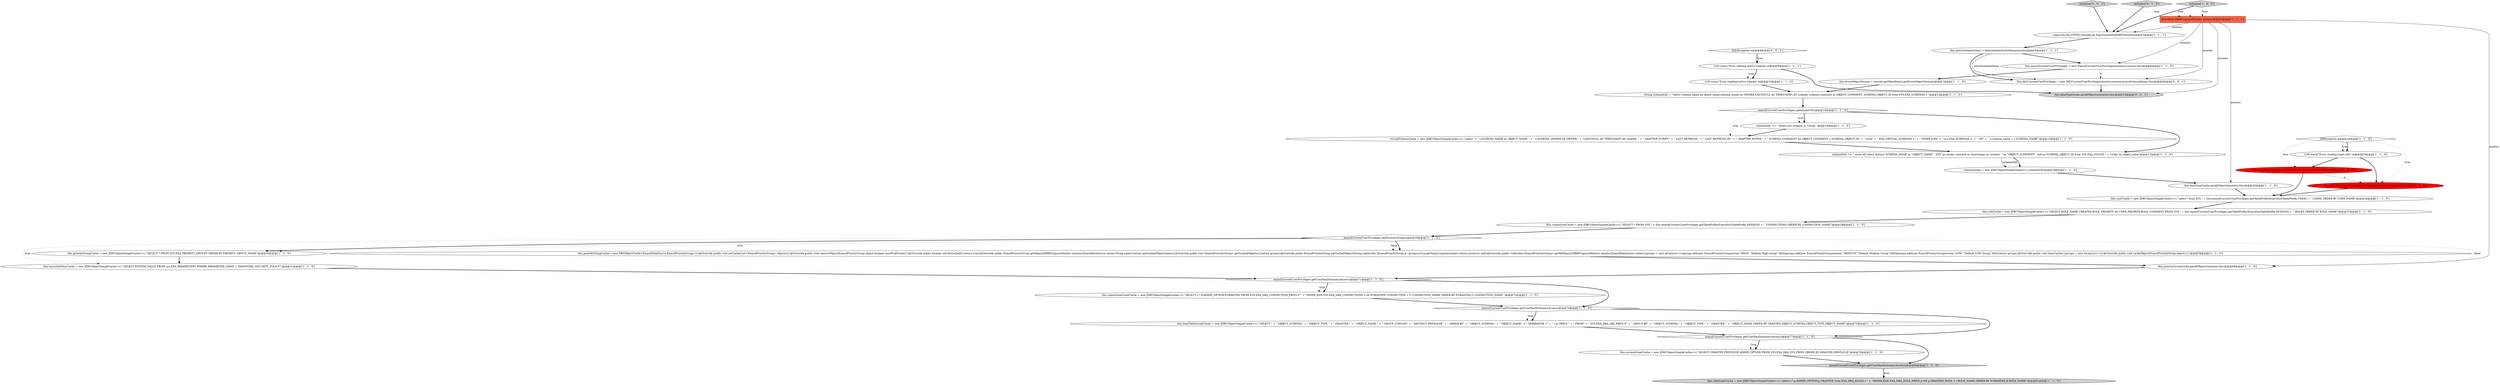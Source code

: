 digraph {
8 [style = filled, label = "schemaSQL += \" where not schema_is_virtual \"@@@14@@@['1', '1', '0']", fillcolor = white, shape = ellipse image = "AAA0AAABBB1BBB"];
28 [style = filled, label = "LOG.warn(\"Error reading types info\",e)@@@23@@@['1', '1', '0']", fillcolor = white, shape = ellipse image = "AAA0AAABBB1BBB"];
30 [style = filled, label = "schemaCache = new JDBCObjectSimpleCache<>(,schemaSQL)@@@18@@@['1', '1', '0']", fillcolor = white, shape = ellipse image = "AAA0AAABBB1BBB"];
9 [style = filled, label = "exasolCurrentUserPrivileges.getUserHasDictionaryAccess()@@@80@@@['1', '1', '0']", fillcolor = lightgray, shape = diamond image = "AAA0AAABBB1BBB"];
5 [style = filled, label = "this.activeSchemaName = determineActiveSchema(session)@@@5@@@['1', '1', '1']", fillcolor = white, shape = ellipse image = "AAA0AAABBB1BBB"];
18 [style = filled, label = "this.systemGrantCache = new JDBCObjectSimpleCache<>(,\"SELECT GRANTEE,PRIVILEGE,ADMIN_OPTION FROM SYS.EXA_DBA_SYS_PRIVS ORDER BY GRANTEE,PRIVILEGE\")@@@78@@@['1', '1', '0']", fillcolor = white, shape = ellipse image = "AAA0AAABBB1BBB"];
11 [style = filled, label = "this.roleGrantCache = new JDBCObjectSimpleCache<>(,\"select r.*,p.ADMIN_OPTION,p.GRANTEE from EXA_DBA_ROLES r \" + \"INNER JOIN EXA_DBA_ROLE_PRIVS p ON p.GRANTED_ROLE = r.ROLE_NAME ORDER BY P.GRANTEE,R.ROLE_NAME\")@@@81@@@['1', '1', '0']", fillcolor = lightgray, shape = ellipse image = "AAA0AAABBB1BBB"];
38 [style = filled, label = "initialize['0', '0', '1']", fillcolor = lightgray, shape = diamond image = "AAA0AAABBB3BBB"];
39 [style = filled, label = "this.dataTypeCache.getAllObjects(monitor,this)@@@12@@@['0', '0', '1']", fillcolor = lightgray, shape = ellipse image = "AAA0AAABBB3BBB"];
13 [style = filled, label = "this.securityPolicyCache = new JDBCObjectSimpleCache<>(,\"SELECT SYSTEM_VALUE FROM sys.EXA_PARAMETERS WHERE PARAMETER_NAME = 'PASSWORD_SECURITY_POLICY'\")@@@31@@@['1', '1', '0']", fillcolor = white, shape = ellipse image = "AAA0AAABBB1BBB"];
36 [style = filled, label = "this.db2CurrentUserPrivileges = new DB2CurrentUserPrivileges(monitor,session,activeSchemaName,this)@@@6@@@['0', '0', '1']", fillcolor = white, shape = ellipse image = "AAA0AAABBB3BBB"];
35 [style = filled, label = "this.dataTypeCache.setCache(Collections.emptyList())@@@24@@@['0', '1', '0']", fillcolor = red, shape = ellipse image = "AAA1AAABBB2BBB"];
19 [style = filled, label = "this.priorityGroupCache = new DBSObjectCache<ExasolDataSource,ExasolPriorityGroup>(){@Override public void setCache(List<ExasolPriorityGroup> objects){}@Override public void removeObject(ExasolPriorityGroup object,boolean resetFullCache){}@Override public boolean isFullyCached(){return true}@Override public ExasolPriorityGroup getObject(DBRProgressMonitor monitor,ExasolDataSource owner,String name){return getCachedObject(name)}@Override public List<ExasolPriorityGroup> getCachedObjects(){return groups}@Override public ExasolPriorityGroup getCachedObject(String name){for (ExasolPriorityGroup p : groups){if (p.getName().equals(name)) return p}return null}@Override public Collection<ExasolPriorityGroup> getAllObjects(DBRProgressMonitor monitor,ExasolDataSource owner){groups = new ArrayList<>()groups.add(new ExasolPriorityGroup(owner,\"HIGH\",\"Default High Group\",900))groups.add(new ExasolPriorityGroup(owner,\"MEDIUM\",\"Default Medium Group\",900))groups.add(new ExasolPriorityGroup(owner,\"LOW\",\"Default LOW Group\",900))return groups}@Override public void clearCache(){groups = new ArrayList<>()}@Override public void cacheObject(ExasolPriorityGroup object){}}@@@34@@@['1', '1', '0']", fillcolor = white, shape = ellipse image = "AAA0AAABBB1BBB"];
21 [style = filled, label = "this.priorityGroupCache.getAllObjects(monitor,this)@@@69@@@['1', '1', '0']", fillcolor = white, shape = ellipse image = "AAA0AAABBB1BBB"];
27 [style = filled, label = "virtualSchemaCache = new JDBCObjectSimpleCache<>(,\"select\" + \" s.SCHEMA_NAME as OBJECT_NAME,\" + \" s.SCHEMA_OWNER AS OWNER,\" + \"CAST(NULL AS TIMESTAMP) AS created, \" + \" ADAPTER_SCRIPT,\" + \" LAST_REFRESH,\" + \" LAST_REFRESH_BY,\" + \" ADAPTER_NOTES,\" + \" SCHEMA_COMMENT AS OBJECT_COMMENT, s.SCHEMA_OBJECT_ID\" + \" from\" + \" EXA_VIRTUAL_SCHEMAS s\" + \" INNER JOIN\" + \" sys.EXA_SCHEMAS o\" + \" ON\" + \" o.schema_name = s.SCHEMA_NAME\")@@@15@@@['1', '1', '0']", fillcolor = white, shape = ellipse image = "AAA0AAABBB1BBB"];
3 [style = filled, label = "exasolCurrentUserPrivileges.getatLeastV6()@@@13@@@['1', '1', '0']", fillcolor = white, shape = diamond image = "AAA0AAABBB1BBB"];
12 [style = filled, label = "this.connectionGrantCache = new JDBCObjectSimpleCache<>(,\"SELECT c.*,P.ADMIN_OPTION,P.GRANTEE FROM SYS.EXA_DBA_CONNECTION_PRIVS P \" + \"INNER JOIN SYS.EXA_DBA_CONNECTIONS C on P.GRANTED_CONNECTION = C.CONNECTION_NAME ORDER BY P.GRANTEE,C.CONNECTION_NAME \")@@@72@@@['1', '1', '0']", fillcolor = white, shape = ellipse image = "AAA0AAABBB1BBB"];
17 [style = filled, label = "initialize['1', '0', '0']", fillcolor = lightgray, shape = diamond image = "AAA0AAABBB1BBB"];
10 [style = filled, label = "String schemaSQL = \"select schema_name as object_name,schema_owner as OWNER,CAST(NULL AS TIMESTAMP) AS created, schema_comment as OBJECT_COMMENT, SCHEMA_OBJECT_ID from SYS.EXA_SCHEMAS s \"@@@12@@@['1', '1', '0']", fillcolor = white, shape = ellipse image = "AAA0AAABBB1BBB"];
23 [style = filled, label = "this.connectionCache = new JDBCObjectSimpleCache<>(,\"SELECT * FROM SYS.\" + this.exasolCurrentUserPrivileges.getTablePrefix(ExasolSysTablePrefix.SESSION) + \"_CONNECTIONS ORDER BY CONNECTION_NAME\")@@@28@@@['1', '1', '0']", fillcolor = white, shape = ellipse image = "AAA0AAABBB1BBB"];
15 [style = filled, label = "this.baseTableGrantCache = new JDBCObjectSimpleCache<>(,\"SELECT \" + \" OBJECT_SCHEMA,\" + \" OBJECT_TYPE,\" + \" GRANTEE,\" + \" OBJECT_NAME,\" + \" GROUP_CONCAT(\" + \" DISTINCT PRIVILEGE\" + \" ORDER BY\" + \" OBJECT_SCHEMA,\" + \" OBJECT_NAME\" + \" SEPARATOR '|'\" + \" ) as PRIVS \" + \" FROM\" + \" SYS.EXA_DBA_OBJ_PRIVS P\" + \" GROUP BY\" + \" OBJECT_SCHEMA,\" + \" OBJECT_TYPE,\" + \" GRANTEE,\" + \" OBJECT_NAME ORDER BY GRANTEE,OBJECT_SCHEMA,OBJECT_TYPE,OBJECT_NAME\")@@@75@@@['1', '1', '0']", fillcolor = white, shape = ellipse image = "AAA0AAABBB1BBB"];
6 [style = filled, label = "exasolCurrentUserPrivileges.getUserHasDictionaryAccess()@@@77@@@['1', '1', '0']", fillcolor = white, shape = diamond image = "AAA0AAABBB1BBB"];
0 [style = filled, label = "exasolCurrentUserPrivileges.hasPriorityGroups()@@@29@@@['1', '1', '0']", fillcolor = white, shape = diamond image = "AAA0AAABBB1BBB"];
1 [style = filled, label = "this.userCache = new JDBCObjectSimpleCache<>(,\"select * from SYS.\" + this.exasolCurrentUserPrivileges.getTablePrefix(ExasolSysTablePrefix.USER) + \"_USERS ORDER BY USER_NAME\")@@@26@@@['1', '1', '0']", fillcolor = white, shape = ellipse image = "AAA0AAABBB1BBB"];
24 [style = filled, label = "LOG.warn(\"Error reading active schema\",e)@@@10@@@['1', '1', '0']", fillcolor = white, shape = ellipse image = "AAA0AAABBB1BBB"];
4 [style = filled, label = "exasolCurrentUserPrivileges.getUserHasDictionaryAccess()@@@71@@@['1', '1', '0']", fillcolor = white, shape = diamond image = "AAA0AAABBB1BBB"];
2 [style = filled, label = "schemaSQL += \" union all select distinct SCHEMA_NAME as \"OBJECT_NAME\", 'SYS' as owner, cast(null as timestamp) as created, '' as \"OBJECT_COMMENT\", null as SCHEMA_OBJECT_ID from SYS.EXA_SYSCAT \" + \"order by object_name\"@@@17@@@['1', '1', '0']", fillcolor = white, shape = ellipse image = "AAA0AAABBB1BBB"];
32 [style = filled, label = "@NotNull DBRProgressMonitor monitor@@@2@@@['1', '1', '1']", fillcolor = tomato, shape = box image = "AAA0AAABBB1BBB"];
33 [style = filled, label = "this.priorityGroupCache = new JDBCObjectSimpleCache<>(,\"SELECT * FROM SYS.EXA_PRIORITY_GROUPS ORDER BY PRIORITY_GROUP_NAME\")@@@30@@@['1', '1', '0']", fillcolor = white, shape = ellipse image = "AAA0AAABBB1BBB"];
22 [style = filled, label = "DBException e@@@22@@@['1', '1', '0']", fillcolor = white, shape = diamond image = "AAA0AAABBB1BBB"];
29 [style = filled, label = "this.driverMajorVersion = session.getMetaData().getDriverMajorVersion()@@@7@@@['1', '1', '0']", fillcolor = white, shape = ellipse image = "AAA0AAABBB1BBB"];
37 [style = filled, label = "SQLException e@@@8@@@['0', '0', '1']", fillcolor = white, shape = diamond image = "AAA0AAABBB3BBB"];
7 [style = filled, label = "this.exasolCurrentUserPrivileges = new ExasolCurrentUserPrivileges(monitor,session,this)@@@6@@@['1', '1', '0']", fillcolor = white, shape = ellipse image = "AAA0AAABBB1BBB"];
16 [style = filled, label = "this.roleCache = new JDBCObjectSimpleCache<>(,\"SELECT ROLE_NAME,CREATED,ROLE_PRIORITY AS USER_PRIORITY,ROLE_COMMENT FROM SYS.\" + this.exasolCurrentUserPrivileges.getTablePrefix(ExasolSysTablePrefix.SESSION) + \"_ROLES ORDER BY ROLE_NAME\")@@@27@@@['1', '1', '0']", fillcolor = white, shape = ellipse image = "AAA0AAABBB1BBB"];
20 [style = filled, label = "exasolCurrentUserPrivileges.getUserHasDictionaryAccess()@@@74@@@['1', '1', '0']", fillcolor = white, shape = diamond image = "AAA0AAABBB1BBB"];
26 [style = filled, label = "LOG.warn(\"Error reading active schema\",e)@@@9@@@['1', '1', '1']", fillcolor = white, shape = ellipse image = "AAA0AAABBB1BBB"];
14 [style = filled, label = "super.edu.fdu.CPPDG.tinypdg.pe.ExpressionInfo@8f655monitor@@@3@@@['1', '1', '1']", fillcolor = white, shape = ellipse image = "AAA0AAABBB1BBB"];
34 [style = filled, label = "initialize['0', '1', '0']", fillcolor = lightgray, shape = diamond image = "AAA0AAABBB2BBB"];
31 [style = filled, label = "this.dataTypeCache.setCache(Collections.emptyList())@@@24@@@['1', '0', '0']", fillcolor = red, shape = ellipse image = "AAA1AAABBB1BBB"];
25 [style = filled, label = "this.dataTypeCache.getAllObjects(monitor,this)@@@20@@@['1', '1', '0']", fillcolor = white, shape = ellipse image = "AAA0AAABBB1BBB"];
24->10 [style = bold, label=""];
34->32 [style = dotted, label="true"];
25->1 [style = bold, label=""];
0->13 [style = dotted, label="true"];
9->11 [style = bold, label=""];
22->31 [style = dotted, label="true"];
0->21 [style = dotted, label="false"];
37->26 [style = bold, label=""];
0->19 [style = bold, label=""];
32->25 [style = solid, label="monitor"];
32->36 [style = solid, label="monitor"];
6->18 [style = bold, label=""];
28->31 [style = bold, label=""];
9->11 [style = dotted, label="true"];
0->33 [style = dotted, label="true"];
12->20 [style = bold, label=""];
22->28 [style = dotted, label="true"];
10->3 [style = bold, label=""];
30->25 [style = bold, label=""];
38->32 [style = dotted, label="true"];
22->28 [style = bold, label=""];
15->6 [style = bold, label=""];
31->1 [style = bold, label=""];
16->23 [style = bold, label=""];
20->6 [style = bold, label=""];
26->24 [style = bold, label=""];
17->32 [style = dotted, label="true"];
23->0 [style = bold, label=""];
33->13 [style = bold, label=""];
32->14 [style = solid, label="monitor"];
36->39 [style = bold, label=""];
26->39 [style = bold, label=""];
38->14 [style = bold, label=""];
3->27 [style = dotted, label="true"];
2->30 [style = solid, label="schemaSQL"];
32->7 [style = solid, label="monitor"];
28->35 [style = bold, label=""];
5->36 [style = solid, label="activeSchemaName"];
6->18 [style = dotted, label="true"];
35->1 [style = bold, label=""];
31->35 [style = dashed, label="0"];
3->2 [style = bold, label=""];
0->33 [style = bold, label=""];
32->39 [style = solid, label="monitor"];
1->16 [style = bold, label=""];
17->14 [style = bold, label=""];
37->26 [style = dotted, label="true"];
3->8 [style = bold, label=""];
26->24 [style = dotted, label="true"];
0->19 [style = dotted, label="false"];
4->20 [style = bold, label=""];
32->21 [style = solid, label="monitor"];
18->9 [style = bold, label=""];
4->12 [style = bold, label=""];
5->7 [style = bold, label=""];
29->10 [style = bold, label=""];
22->35 [style = dotted, label="true"];
34->14 [style = bold, label=""];
21->4 [style = bold, label=""];
6->9 [style = bold, label=""];
2->30 [style = bold, label=""];
4->12 [style = dotted, label="true"];
3->8 [style = dotted, label="true"];
8->27 [style = bold, label=""];
20->15 [style = bold, label=""];
5->36 [style = bold, label=""];
27->2 [style = bold, label=""];
13->4 [style = bold, label=""];
7->36 [style = dashed, label="0"];
20->15 [style = dotted, label="true"];
14->5 [style = bold, label=""];
7->29 [style = bold, label=""];
19->21 [style = bold, label=""];
}
